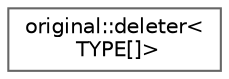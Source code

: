 digraph "Graphical Class Hierarchy"
{
 // LATEX_PDF_SIZE
  bgcolor="transparent";
  edge [fontname=Helvetica,fontsize=10,labelfontname=Helvetica,labelfontsize=10];
  node [fontname=Helvetica,fontsize=10,shape=box,height=0.2,width=0.4];
  rankdir="LR";
  Node0 [id="Node000000",label="original::deleter\<\l TYPE[]\>",height=0.2,width=0.4,color="grey40", fillcolor="white", style="filled",URL="$classoriginal_1_1deleter.html",tooltip=" "];
}
